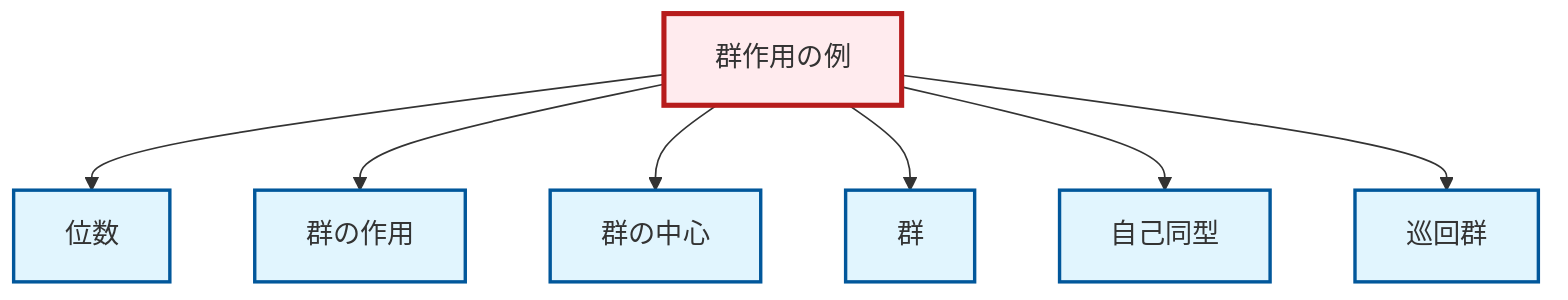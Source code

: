 graph TD
    classDef definition fill:#e1f5fe,stroke:#01579b,stroke-width:2px
    classDef theorem fill:#f3e5f5,stroke:#4a148c,stroke-width:2px
    classDef axiom fill:#fff3e0,stroke:#e65100,stroke-width:2px
    classDef example fill:#e8f5e9,stroke:#1b5e20,stroke-width:2px
    classDef current fill:#ffebee,stroke:#b71c1c,stroke-width:3px
    def-group["群"]:::definition
    def-order["位数"]:::definition
    def-cyclic-group["巡回群"]:::definition
    def-group-action["群の作用"]:::definition
    ex-group-action-examples["群作用の例"]:::example
    def-center-of-group["群の中心"]:::definition
    def-automorphism["自己同型"]:::definition
    ex-group-action-examples --> def-order
    ex-group-action-examples --> def-group-action
    ex-group-action-examples --> def-center-of-group
    ex-group-action-examples --> def-group
    ex-group-action-examples --> def-automorphism
    ex-group-action-examples --> def-cyclic-group
    class ex-group-action-examples current